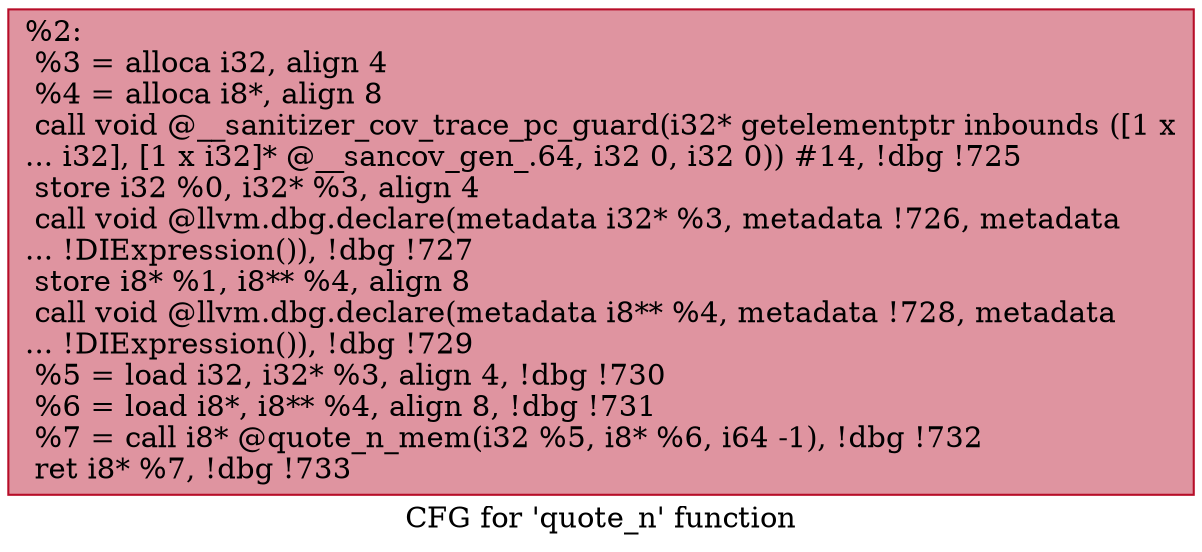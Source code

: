 digraph "CFG for 'quote_n' function" {
	label="CFG for 'quote_n' function";

	Node0x555ee5044cc0 [shape=record,color="#b70d28ff", style=filled, fillcolor="#b70d2870",label="{%2:\l  %3 = alloca i32, align 4\l  %4 = alloca i8*, align 8\l  call void @__sanitizer_cov_trace_pc_guard(i32* getelementptr inbounds ([1 x\l... i32], [1 x i32]* @__sancov_gen_.64, i32 0, i32 0)) #14, !dbg !725\l  store i32 %0, i32* %3, align 4\l  call void @llvm.dbg.declare(metadata i32* %3, metadata !726, metadata\l... !DIExpression()), !dbg !727\l  store i8* %1, i8** %4, align 8\l  call void @llvm.dbg.declare(metadata i8** %4, metadata !728, metadata\l... !DIExpression()), !dbg !729\l  %5 = load i32, i32* %3, align 4, !dbg !730\l  %6 = load i8*, i8** %4, align 8, !dbg !731\l  %7 = call i8* @quote_n_mem(i32 %5, i8* %6, i64 -1), !dbg !732\l  ret i8* %7, !dbg !733\l}"];
}
